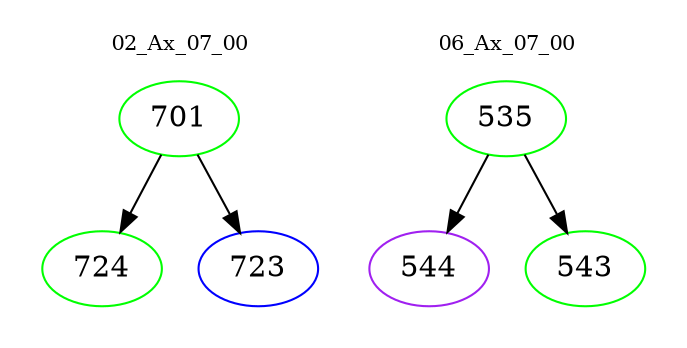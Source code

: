 digraph{
subgraph cluster_0 {
color = white
label = "02_Ax_07_00";
fontsize=10;
T0_701 [label="701", color="green"]
T0_701 -> T0_724 [color="black"]
T0_724 [label="724", color="green"]
T0_701 -> T0_723 [color="black"]
T0_723 [label="723", color="blue"]
}
subgraph cluster_1 {
color = white
label = "06_Ax_07_00";
fontsize=10;
T1_535 [label="535", color="green"]
T1_535 -> T1_544 [color="black"]
T1_544 [label="544", color="purple"]
T1_535 -> T1_543 [color="black"]
T1_543 [label="543", color="green"]
}
}
